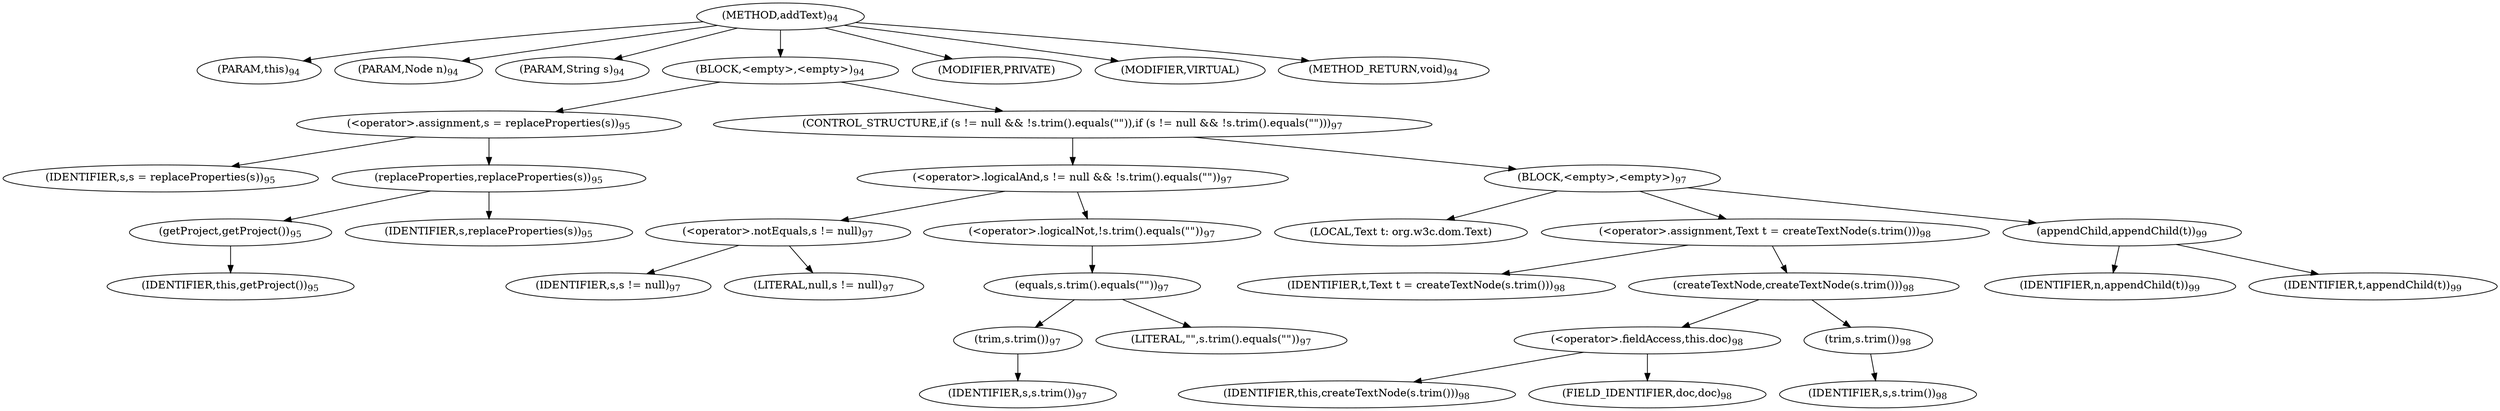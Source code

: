 digraph "addText" {  
"128" [label = <(METHOD,addText)<SUB>94</SUB>> ]
"6" [label = <(PARAM,this)<SUB>94</SUB>> ]
"129" [label = <(PARAM,Node n)<SUB>94</SUB>> ]
"130" [label = <(PARAM,String s)<SUB>94</SUB>> ]
"131" [label = <(BLOCK,&lt;empty&gt;,&lt;empty&gt;)<SUB>94</SUB>> ]
"132" [label = <(&lt;operator&gt;.assignment,s = replaceProperties(s))<SUB>95</SUB>> ]
"133" [label = <(IDENTIFIER,s,s = replaceProperties(s))<SUB>95</SUB>> ]
"134" [label = <(replaceProperties,replaceProperties(s))<SUB>95</SUB>> ]
"135" [label = <(getProject,getProject())<SUB>95</SUB>> ]
"5" [label = <(IDENTIFIER,this,getProject())<SUB>95</SUB>> ]
"136" [label = <(IDENTIFIER,s,replaceProperties(s))<SUB>95</SUB>> ]
"137" [label = <(CONTROL_STRUCTURE,if (s != null &amp;&amp; !s.trim().equals(&quot;&quot;)),if (s != null &amp;&amp; !s.trim().equals(&quot;&quot;)))<SUB>97</SUB>> ]
"138" [label = <(&lt;operator&gt;.logicalAnd,s != null &amp;&amp; !s.trim().equals(&quot;&quot;))<SUB>97</SUB>> ]
"139" [label = <(&lt;operator&gt;.notEquals,s != null)<SUB>97</SUB>> ]
"140" [label = <(IDENTIFIER,s,s != null)<SUB>97</SUB>> ]
"141" [label = <(LITERAL,null,s != null)<SUB>97</SUB>> ]
"142" [label = <(&lt;operator&gt;.logicalNot,!s.trim().equals(&quot;&quot;))<SUB>97</SUB>> ]
"143" [label = <(equals,s.trim().equals(&quot;&quot;))<SUB>97</SUB>> ]
"144" [label = <(trim,s.trim())<SUB>97</SUB>> ]
"145" [label = <(IDENTIFIER,s,s.trim())<SUB>97</SUB>> ]
"146" [label = <(LITERAL,&quot;&quot;,s.trim().equals(&quot;&quot;))<SUB>97</SUB>> ]
"147" [label = <(BLOCK,&lt;empty&gt;,&lt;empty&gt;)<SUB>97</SUB>> ]
"148" [label = <(LOCAL,Text t: org.w3c.dom.Text)> ]
"149" [label = <(&lt;operator&gt;.assignment,Text t = createTextNode(s.trim()))<SUB>98</SUB>> ]
"150" [label = <(IDENTIFIER,t,Text t = createTextNode(s.trim()))<SUB>98</SUB>> ]
"151" [label = <(createTextNode,createTextNode(s.trim()))<SUB>98</SUB>> ]
"152" [label = <(&lt;operator&gt;.fieldAccess,this.doc)<SUB>98</SUB>> ]
"153" [label = <(IDENTIFIER,this,createTextNode(s.trim()))<SUB>98</SUB>> ]
"154" [label = <(FIELD_IDENTIFIER,doc,doc)<SUB>98</SUB>> ]
"155" [label = <(trim,s.trim())<SUB>98</SUB>> ]
"156" [label = <(IDENTIFIER,s,s.trim())<SUB>98</SUB>> ]
"157" [label = <(appendChild,appendChild(t))<SUB>99</SUB>> ]
"158" [label = <(IDENTIFIER,n,appendChild(t))<SUB>99</SUB>> ]
"159" [label = <(IDENTIFIER,t,appendChild(t))<SUB>99</SUB>> ]
"160" [label = <(MODIFIER,PRIVATE)> ]
"161" [label = <(MODIFIER,VIRTUAL)> ]
"162" [label = <(METHOD_RETURN,void)<SUB>94</SUB>> ]
  "128" -> "6" 
  "128" -> "129" 
  "128" -> "130" 
  "128" -> "131" 
  "128" -> "160" 
  "128" -> "161" 
  "128" -> "162" 
  "131" -> "132" 
  "131" -> "137" 
  "132" -> "133" 
  "132" -> "134" 
  "134" -> "135" 
  "134" -> "136" 
  "135" -> "5" 
  "137" -> "138" 
  "137" -> "147" 
  "138" -> "139" 
  "138" -> "142" 
  "139" -> "140" 
  "139" -> "141" 
  "142" -> "143" 
  "143" -> "144" 
  "143" -> "146" 
  "144" -> "145" 
  "147" -> "148" 
  "147" -> "149" 
  "147" -> "157" 
  "149" -> "150" 
  "149" -> "151" 
  "151" -> "152" 
  "151" -> "155" 
  "152" -> "153" 
  "152" -> "154" 
  "155" -> "156" 
  "157" -> "158" 
  "157" -> "159" 
}
